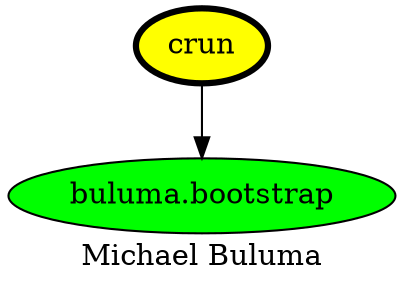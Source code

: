 digraph PhiloDilemma {
  label = "Michael Buluma" ;
  overlap=false
  {
    "crun" [fillcolor=yellow style=filled penwidth=3]
    "buluma.bootstrap" [fillcolor=green style=filled]
  }
  "crun" -> "buluma.bootstrap"
}
